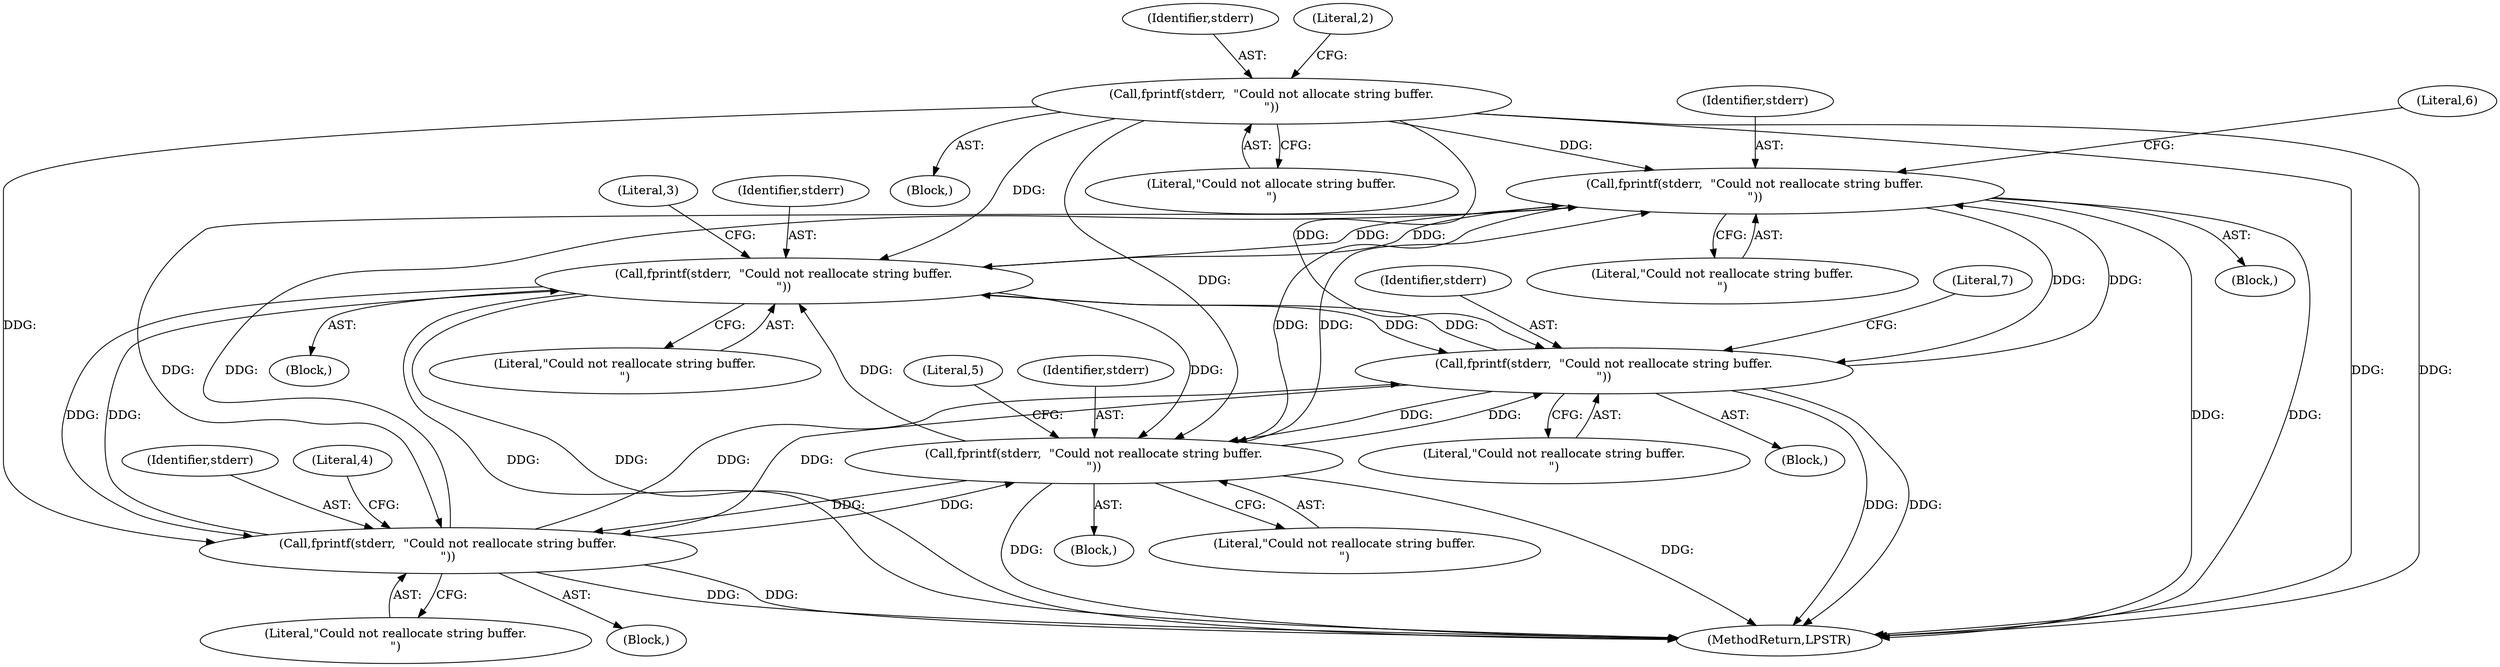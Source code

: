 digraph "0_FreeRDP_fc80ab45621bd966f70594c0b7393ec005a94007@API" {
"1000386" [label="(Call,fprintf(stderr,  \"Could not reallocate string buffer.\n\"))"];
"1000224" [label="(Call,fprintf(stderr,  \"Could not reallocate string buffer.\n\"))"];
"1000448" [label="(Call,fprintf(stderr,  \"Could not reallocate string buffer.\n\"))"];
"1000386" [label="(Call,fprintf(stderr,  \"Could not reallocate string buffer.\n\"))"];
"1000324" [label="(Call,fprintf(stderr,  \"Could not reallocate string buffer.\n\"))"];
"1000169" [label="(Call,fprintf(stderr,  \"Could not allocate string buffer.\n\"))"];
"1000278" [label="(Call,fprintf(stderr,  \"Could not reallocate string buffer.\n\"))"];
"1000278" [label="(Call,fprintf(stderr,  \"Could not reallocate string buffer.\n\"))"];
"1000280" [label="(Literal,\"Could not reallocate string buffer.\n\")"];
"1000453" [label="(Literal,7)"];
"1000329" [label="(Literal,5)"];
"1000324" [label="(Call,fprintf(stderr,  \"Could not reallocate string buffer.\n\"))"];
"1000387" [label="(Identifier,stderr)"];
"1000168" [label="(Block,)"];
"1000448" [label="(Call,fprintf(stderr,  \"Could not reallocate string buffer.\n\"))"];
"1000450" [label="(Literal,\"Could not reallocate string buffer.\n\")"];
"1000504" [label="(MethodReturn,LPSTR)"];
"1000325" [label="(Identifier,stderr)"];
"1000171" [label="(Literal,\"Could not allocate string buffer.\n\")"];
"1000229" [label="(Literal,3)"];
"1000449" [label="(Identifier,stderr)"];
"1000279" [label="(Identifier,stderr)"];
"1000385" [label="(Block,)"];
"1000169" [label="(Call,fprintf(stderr,  \"Could not allocate string buffer.\n\"))"];
"1000170" [label="(Identifier,stderr)"];
"1000277" [label="(Block,)"];
"1000386" [label="(Call,fprintf(stderr,  \"Could not reallocate string buffer.\n\"))"];
"1000326" [label="(Literal,\"Could not reallocate string buffer.\n\")"];
"1000388" [label="(Literal,\"Could not reallocate string buffer.\n\")"];
"1000283" [label="(Literal,4)"];
"1000323" [label="(Block,)"];
"1000224" [label="(Call,fprintf(stderr,  \"Could not reallocate string buffer.\n\"))"];
"1000447" [label="(Block,)"];
"1000174" [label="(Literal,2)"];
"1000223" [label="(Block,)"];
"1000225" [label="(Identifier,stderr)"];
"1000226" [label="(Literal,\"Could not reallocate string buffer.\n\")"];
"1000391" [label="(Literal,6)"];
"1000386" -> "1000385"  [label="AST: "];
"1000386" -> "1000388"  [label="CFG: "];
"1000387" -> "1000386"  [label="AST: "];
"1000388" -> "1000386"  [label="AST: "];
"1000391" -> "1000386"  [label="CFG: "];
"1000386" -> "1000504"  [label="DDG: "];
"1000386" -> "1000504"  [label="DDG: "];
"1000386" -> "1000224"  [label="DDG: "];
"1000386" -> "1000278"  [label="DDG: "];
"1000386" -> "1000324"  [label="DDG: "];
"1000224" -> "1000386"  [label="DDG: "];
"1000448" -> "1000386"  [label="DDG: "];
"1000324" -> "1000386"  [label="DDG: "];
"1000169" -> "1000386"  [label="DDG: "];
"1000278" -> "1000386"  [label="DDG: "];
"1000386" -> "1000448"  [label="DDG: "];
"1000224" -> "1000223"  [label="AST: "];
"1000224" -> "1000226"  [label="CFG: "];
"1000225" -> "1000224"  [label="AST: "];
"1000226" -> "1000224"  [label="AST: "];
"1000229" -> "1000224"  [label="CFG: "];
"1000224" -> "1000504"  [label="DDG: "];
"1000224" -> "1000504"  [label="DDG: "];
"1000448" -> "1000224"  [label="DDG: "];
"1000324" -> "1000224"  [label="DDG: "];
"1000169" -> "1000224"  [label="DDG: "];
"1000278" -> "1000224"  [label="DDG: "];
"1000224" -> "1000278"  [label="DDG: "];
"1000224" -> "1000324"  [label="DDG: "];
"1000224" -> "1000448"  [label="DDG: "];
"1000448" -> "1000447"  [label="AST: "];
"1000448" -> "1000450"  [label="CFG: "];
"1000449" -> "1000448"  [label="AST: "];
"1000450" -> "1000448"  [label="AST: "];
"1000453" -> "1000448"  [label="CFG: "];
"1000448" -> "1000504"  [label="DDG: "];
"1000448" -> "1000504"  [label="DDG: "];
"1000448" -> "1000278"  [label="DDG: "];
"1000448" -> "1000324"  [label="DDG: "];
"1000324" -> "1000448"  [label="DDG: "];
"1000169" -> "1000448"  [label="DDG: "];
"1000278" -> "1000448"  [label="DDG: "];
"1000324" -> "1000323"  [label="AST: "];
"1000324" -> "1000326"  [label="CFG: "];
"1000325" -> "1000324"  [label="AST: "];
"1000326" -> "1000324"  [label="AST: "];
"1000329" -> "1000324"  [label="CFG: "];
"1000324" -> "1000504"  [label="DDG: "];
"1000324" -> "1000504"  [label="DDG: "];
"1000324" -> "1000278"  [label="DDG: "];
"1000169" -> "1000324"  [label="DDG: "];
"1000278" -> "1000324"  [label="DDG: "];
"1000169" -> "1000168"  [label="AST: "];
"1000169" -> "1000171"  [label="CFG: "];
"1000170" -> "1000169"  [label="AST: "];
"1000171" -> "1000169"  [label="AST: "];
"1000174" -> "1000169"  [label="CFG: "];
"1000169" -> "1000504"  [label="DDG: "];
"1000169" -> "1000504"  [label="DDG: "];
"1000169" -> "1000278"  [label="DDG: "];
"1000278" -> "1000277"  [label="AST: "];
"1000278" -> "1000280"  [label="CFG: "];
"1000279" -> "1000278"  [label="AST: "];
"1000280" -> "1000278"  [label="AST: "];
"1000283" -> "1000278"  [label="CFG: "];
"1000278" -> "1000504"  [label="DDG: "];
"1000278" -> "1000504"  [label="DDG: "];
}
